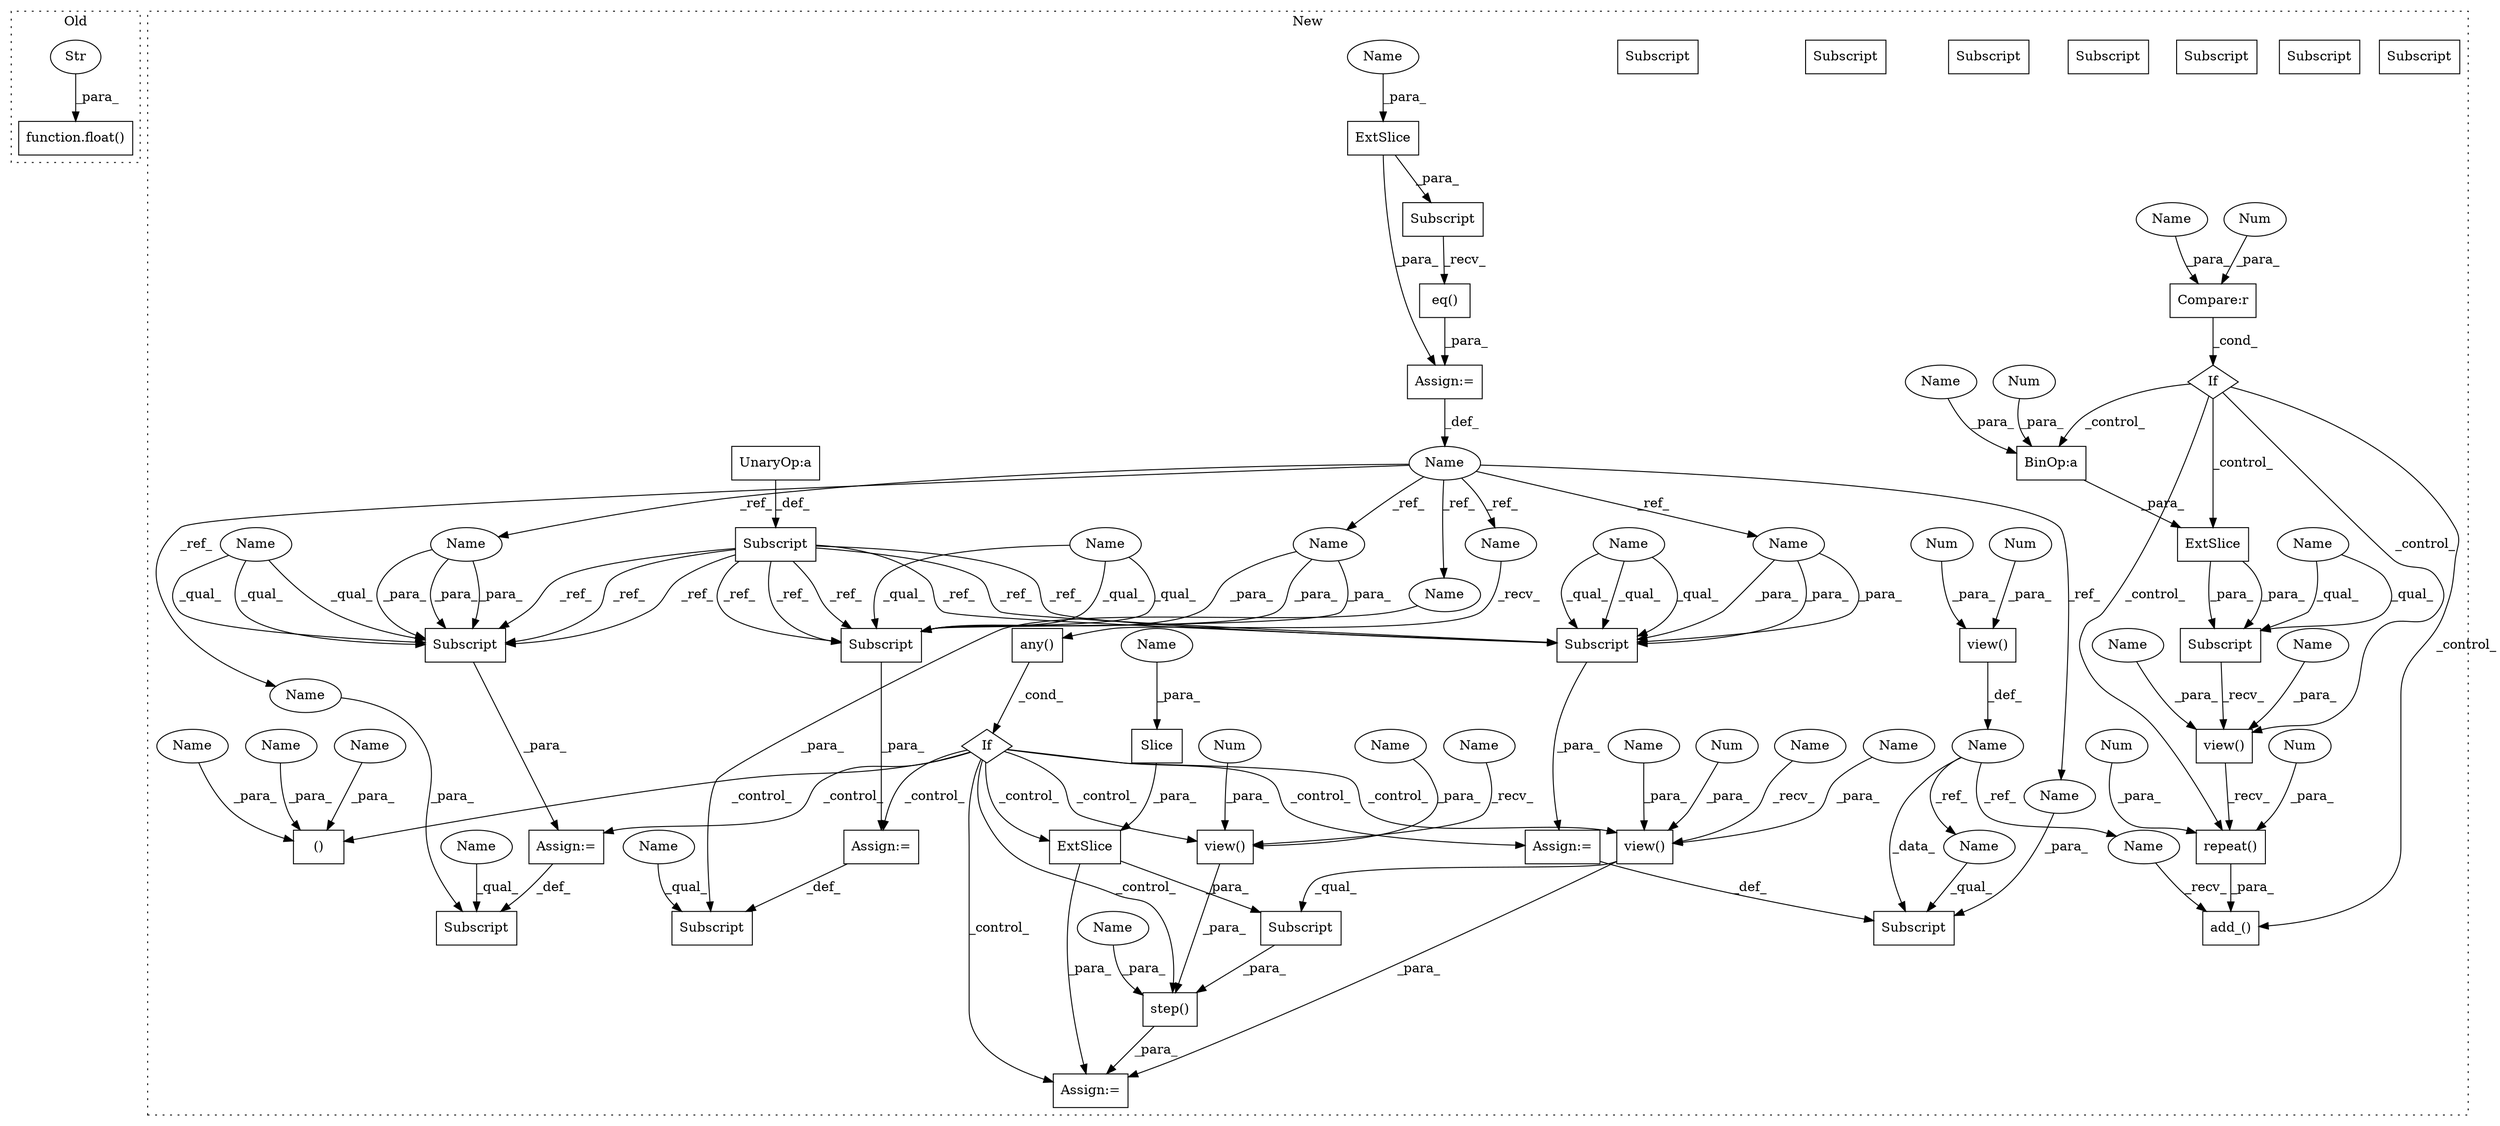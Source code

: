 digraph G {
subgraph cluster0 {
1 [label="function.float()" a="75" s="15260,15272" l="6,1" shape="box"];
3 [label="Str" a="66" s="15266" l="6" shape="ellipse"];
label = "Old";
style="dotted";
}
subgraph cluster1 {
2 [label="step()" a="75" s="16257,16448" l="46,27" shape="box"];
4 [label="If" a="96" s="16154" l="3" shape="diamond"];
5 [label="()" a="54" s="16222" l="32" shape="box"];
6 [label="Subscript" a="63" s="16631,0" l="36,0" shape="box"];
7 [label="Subscript" a="63" s="16726,0" l="34,0" shape="box"];
8 [label="Subscript" a="63" s="16535,0" l="35,0" shape="box"];
9 [label="eq()" a="75" s="16098,16132" l="26,1" shape="box"];
10 [label="Subscript" a="63" s="16595,0" l="33,0" shape="box"];
11 [label="Name" a="87" s="16076" l="19" shape="ellipse"];
12 [label="Subscript" a="63" s="16500,0" l="32,0" shape="box"];
13 [label="UnaryOp:a" a="61" s="15260" l="9" shape="box"];
14 [label="Subscript" a="63" s="15216,0" l="41,0" shape="box"];
15 [label="view()" a="75" s="15465,15620" l="150,1" shape="box"];
16 [label="Subscript" a="63" s="16098,0" l="22,0" shape="box"];
17 [label="view()" a="75" s="16404,16434" l="12,1" shape="box"];
18 [label="Subscript" a="63" s="15786,0" l="19,0" shape="box"];
19 [label="view()" a="75" s="16337,16373" l="12,1" shape="box"];
20 [label="Subscript" a="63" s="16404,0" l="44,0" shape="box"];
21 [label="view()" a="75" s="15786,15825" l="25,1" shape="box"];
22 [label="If" a="96" s="15663" l="3" shape="diamond"];
23 [label="BinOp:a" a="82" s="15800" l="3" shape="box"];
24 [label="Compare:r" a="40" s="15666" l="8" shape="box"];
25 [label="Subscript" a="63" s="16692,0" l="31,0" shape="box"];
26 [label="Name" a="87" s="15451" l="11" shape="ellipse"];
27 [label="any()" a="75" s="16157" l="25" shape="box"];
28 [label="add_()" a="75" s="15769,15839" l="17,1" shape="box"];
29 [label="ExtSlice" a="85" s="15786" l="6" shape="box"];
30 [label="ExtSlice" a="85" s="16404" l="6" shape="box"];
31 [label="ExtSlice" a="85" s="16098" l="13" shape="box"];
32 [label="Slice" a="80" s="16442" l="1" shape="box"];
33 [label="repeat()" a="75" s="15786,15838" l="48,1" shape="box"];
34 [label="Num" a="76" s="15615" l="2" shape="ellipse"];
35 [label="Num" a="76" s="16354" l="2" shape="ellipse"];
36 [label="Num" a="76" s="15803" l="1" shape="ellipse"];
37 [label="Num" a="76" s="15837" l="1" shape="ellipse"];
38 [label="Num" a="76" s="15673" l="1" shape="ellipse"];
39 [label="Num" a="76" s="16432" l="2" shape="ellipse"];
40 [label="Num" a="76" s="15834" l="1" shape="ellipse"];
41 [label="Num" a="76" s="15619" l="1" shape="ellipse"];
42 [label="Assign:=" a="68" s="16222" l="35" shape="box"];
43 [label="Assign:=" a="68" s="16723" l="3" shape="box"];
44 [label="Assign:=" a="68" s="16532" l="3" shape="box"];
45 [label="Assign:=" a="68" s="16628" l="3" shape="box"];
46 [label="Assign:=" a="68" s="16095" l="3" shape="box"];
47 [label="Name" a="87" s="16692" l="10" shape="ellipse"];
48 [label="Name" a="87" s="16337" l="6" shape="ellipse"];
49 [label="Name" a="87" s="16535" l="14" shape="ellipse"];
50 [label="Name" a="87" s="16208" l="14" shape="ellipse"];
51 [label="Name" a="87" s="16726" l="13" shape="ellipse"];
52 [label="Name" a="87" s="16241" l="13" shape="ellipse"];
53 [label="Name" a="87" s="16595" l="12" shape="ellipse"];
54 [label="Name" a="87" s="16631" l="15" shape="ellipse"];
55 [label="Name" a="87" s="16224" l="15" shape="ellipse"];
56 [label="Name" a="87" s="16416" l="3" shape="ellipse"];
57 [label="Name" a="87" s="15811" l="3" shape="ellipse"];
58 [label="Name" a="87" s="16349" l="3" shape="ellipse"];
59 [label="Name" a="87" s="16703" l="19" shape="ellipse"];
60 [label="Name" a="87" s="16608" l="19" shape="ellipse"];
61 [label="Name" a="87" s="16647" l="19" shape="ellipse"];
62 [label="Name" a="87" s="16157" l="19" shape="ellipse"];
63 [label="Name" a="87" s="16550" l="19" shape="ellipse"];
64 [label="Name" a="87" s="16512" l="19" shape="ellipse"];
65 [label="Name" a="87" s="16740" l="19" shape="ellipse"];
66 [label="Name" a="87" s="16500" l="11" shape="ellipse"];
67 [label="Name" a="87" s="15769" l="11" shape="ellipse"];
68 [label="Name" a="87" s="16421" l="9" shape="ellipse"];
69 [label="Name" a="87" s="15816" l="9" shape="ellipse"];
70 [label="Name" a="87" s="15786" l="6" shape="ellipse"];
71 [label="Name" a="87" s="16404" l="6" shape="ellipse"];
72 [label="Subscript" a="63" s="15786,0" l="19,0" shape="box"];
73 [label="Subscript" a="63" s="16631,0" l="36,0" shape="box"];
74 [label="Subscript" a="63" s="16726,0" l="34,0" shape="box"];
75 [label="Subscript" a="63" s="16535,0" l="35,0" shape="box"];
76 [label="Subscript" a="63" s="16535,0" l="35,0" shape="box"];
77 [label="Subscript" a="63" s="16631,0" l="36,0" shape="box"];
78 [label="Subscript" a="63" s="16726,0" l="34,0" shape="box"];
79 [label="Name" a="87" s="16443" l="4" shape="ellipse"];
80 [label="Name" a="87" s="16303" l="4" shape="ellipse"];
81 [label="Name" a="87" s="15666" l="4" shape="ellipse"];
82 [label="Name" a="87" s="15796" l="4" shape="ellipse"];
83 [label="Name" a="87" s="16115" l="4" shape="ellipse"];
label = "New";
style="dotted";
}
2 -> 42 [label="_para_"];
3 -> 1 [label="_para_"];
4 -> 42 [label="_control_"];
4 -> 2 [label="_control_"];
4 -> 17 [label="_control_"];
4 -> 5 [label="_control_"];
4 -> 43 [label="_control_"];
4 -> 45 [label="_control_"];
4 -> 30 [label="_control_"];
4 -> 44 [label="_control_"];
4 -> 19 [label="_control_"];
9 -> 46 [label="_para_"];
11 -> 64 [label="_ref_"];
11 -> 59 [label="_ref_"];
11 -> 65 [label="_ref_"];
11 -> 61 [label="_ref_"];
11 -> 60 [label="_ref_"];
11 -> 63 [label="_ref_"];
11 -> 62 [label="_ref_"];
13 -> 14 [label="_def_"];
14 -> 78 [label="_ref_"];
14 -> 76 [label="_ref_"];
14 -> 78 [label="_ref_"];
14 -> 77 [label="_ref_"];
14 -> 76 [label="_ref_"];
14 -> 77 [label="_ref_"];
14 -> 77 [label="_ref_"];
14 -> 76 [label="_ref_"];
14 -> 78 [label="_ref_"];
15 -> 26 [label="_def_"];
16 -> 9 [label="_recv_"];
17 -> 20 [label="_qual_"];
17 -> 42 [label="_para_"];
19 -> 2 [label="_para_"];
20 -> 2 [label="_para_"];
21 -> 33 [label="_recv_"];
22 -> 33 [label="_control_"];
22 -> 29 [label="_control_"];
22 -> 28 [label="_control_"];
22 -> 21 [label="_control_"];
22 -> 23 [label="_control_"];
23 -> 29 [label="_para_"];
24 -> 22 [label="_cond_"];
26 -> 12 [label="_data_"];
26 -> 67 [label="_ref_"];
26 -> 66 [label="_ref_"];
27 -> 4 [label="_cond_"];
29 -> 72 [label="_para_"];
29 -> 72 [label="_para_"];
30 -> 20 [label="_para_"];
30 -> 42 [label="_para_"];
31 -> 46 [label="_para_"];
31 -> 16 [label="_para_"];
32 -> 30 [label="_para_"];
33 -> 28 [label="_para_"];
34 -> 15 [label="_para_"];
35 -> 19 [label="_para_"];
36 -> 23 [label="_para_"];
37 -> 33 [label="_para_"];
38 -> 24 [label="_para_"];
39 -> 17 [label="_para_"];
40 -> 33 [label="_para_"];
41 -> 15 [label="_para_"];
43 -> 25 [label="_def_"];
44 -> 12 [label="_def_"];
45 -> 10 [label="_def_"];
46 -> 11 [label="_def_"];
47 -> 25 [label="_qual_"];
48 -> 19 [label="_recv_"];
49 -> 76 [label="_qual_"];
49 -> 76 [label="_qual_"];
49 -> 76 [label="_qual_"];
50 -> 5 [label="_para_"];
51 -> 78 [label="_qual_"];
51 -> 78 [label="_qual_"];
51 -> 78 [label="_qual_"];
52 -> 5 [label="_para_"];
53 -> 10 [label="_qual_"];
54 -> 77 [label="_qual_"];
54 -> 77 [label="_qual_"];
54 -> 77 [label="_qual_"];
55 -> 5 [label="_para_"];
56 -> 17 [label="_para_"];
57 -> 21 [label="_para_"];
58 -> 19 [label="_para_"];
59 -> 25 [label="_para_"];
60 -> 10 [label="_para_"];
61 -> 77 [label="_para_"];
61 -> 77 [label="_para_"];
61 -> 77 [label="_para_"];
62 -> 27 [label="_recv_"];
63 -> 76 [label="_para_"];
63 -> 76 [label="_para_"];
63 -> 76 [label="_para_"];
64 -> 12 [label="_para_"];
65 -> 78 [label="_para_"];
65 -> 78 [label="_para_"];
65 -> 78 [label="_para_"];
66 -> 12 [label="_qual_"];
67 -> 28 [label="_recv_"];
68 -> 17 [label="_para_"];
69 -> 21 [label="_para_"];
70 -> 72 [label="_qual_"];
70 -> 72 [label="_qual_"];
71 -> 17 [label="_recv_"];
72 -> 21 [label="_recv_"];
76 -> 44 [label="_para_"];
77 -> 45 [label="_para_"];
78 -> 43 [label="_para_"];
79 -> 32 [label="_para_"];
80 -> 2 [label="_para_"];
81 -> 24 [label="_para_"];
82 -> 23 [label="_para_"];
83 -> 31 [label="_para_"];
}